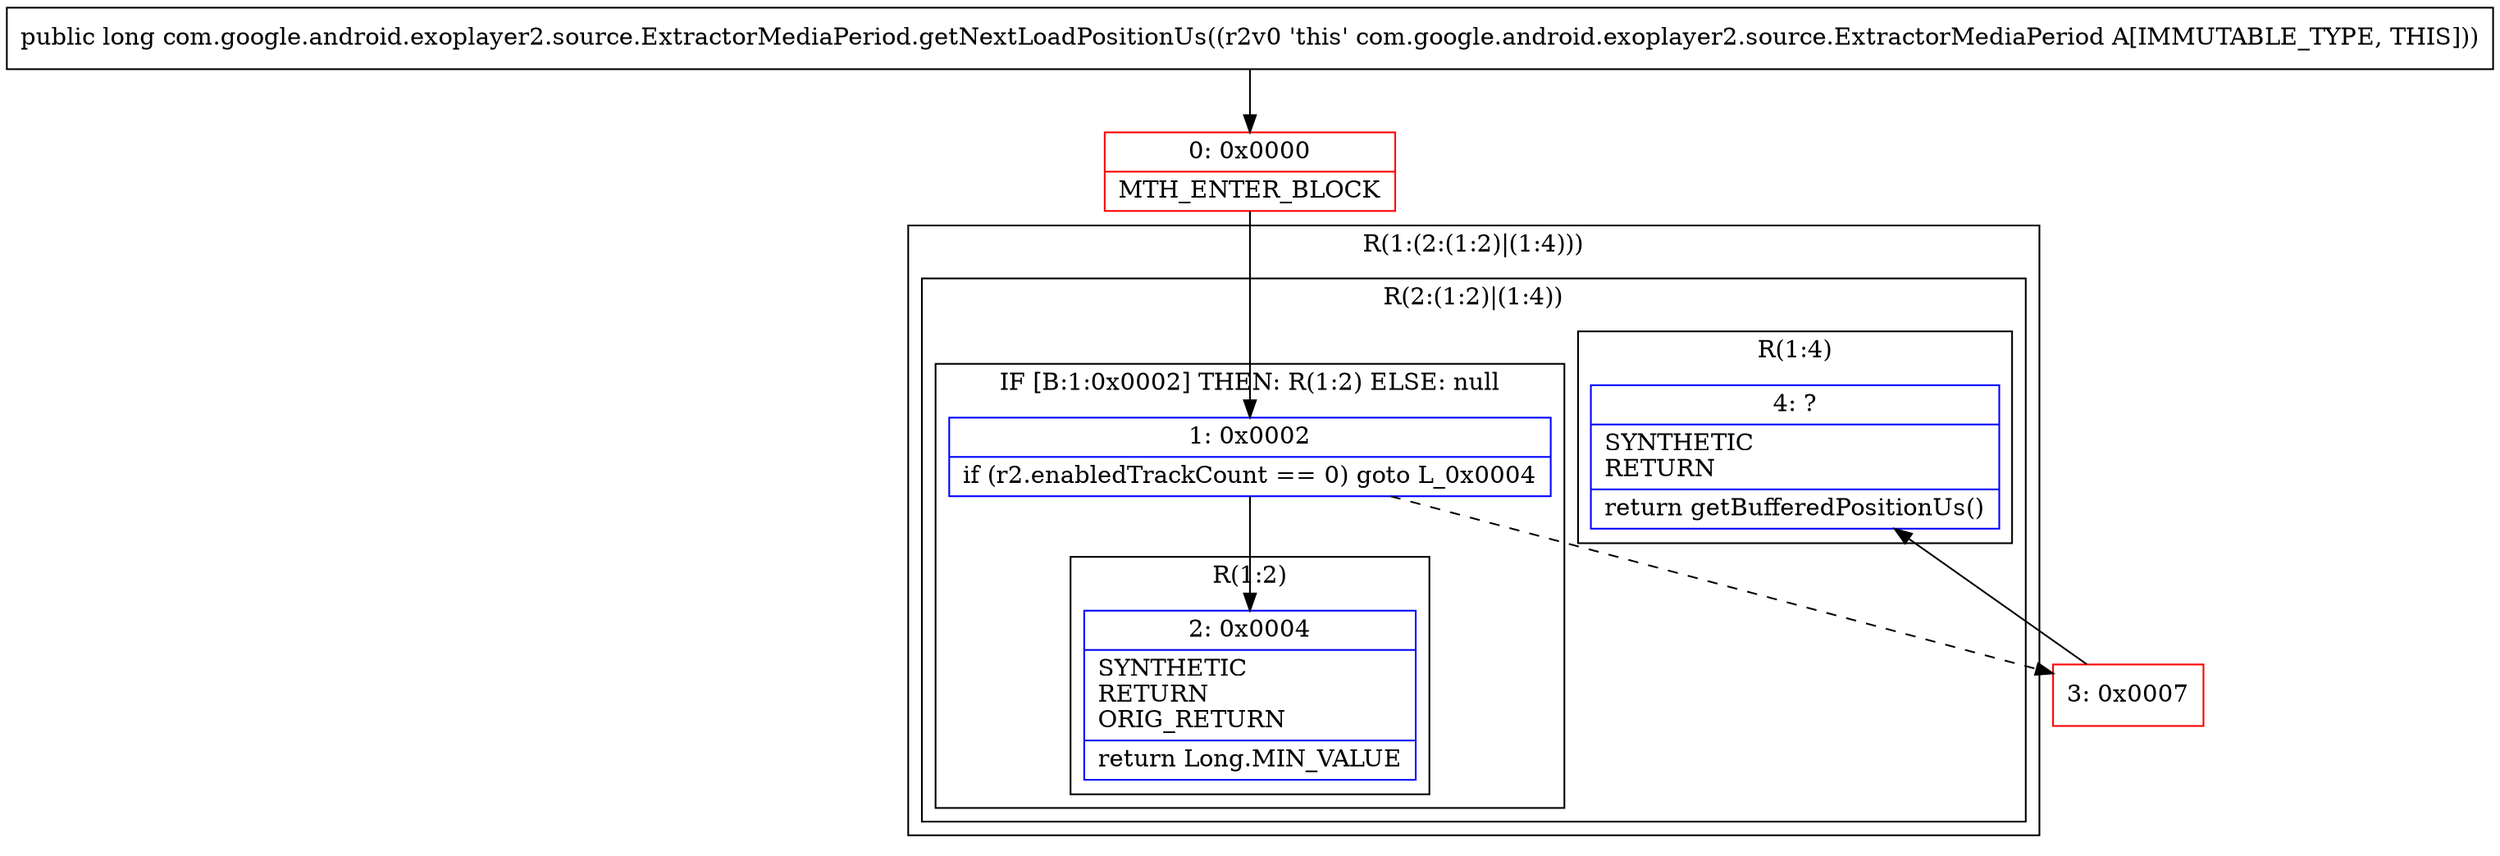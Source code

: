 digraph "CFG forcom.google.android.exoplayer2.source.ExtractorMediaPeriod.getNextLoadPositionUs()J" {
subgraph cluster_Region_1198831292 {
label = "R(1:(2:(1:2)|(1:4)))";
node [shape=record,color=blue];
subgraph cluster_Region_1043415033 {
label = "R(2:(1:2)|(1:4))";
node [shape=record,color=blue];
subgraph cluster_IfRegion_206957293 {
label = "IF [B:1:0x0002] THEN: R(1:2) ELSE: null";
node [shape=record,color=blue];
Node_1 [shape=record,label="{1\:\ 0x0002|if (r2.enabledTrackCount == 0) goto L_0x0004\l}"];
subgraph cluster_Region_1431519935 {
label = "R(1:2)";
node [shape=record,color=blue];
Node_2 [shape=record,label="{2\:\ 0x0004|SYNTHETIC\lRETURN\lORIG_RETURN\l|return Long.MIN_VALUE\l}"];
}
}
subgraph cluster_Region_938528767 {
label = "R(1:4)";
node [shape=record,color=blue];
Node_4 [shape=record,label="{4\:\ ?|SYNTHETIC\lRETURN\l|return getBufferedPositionUs()\l}"];
}
}
}
Node_0 [shape=record,color=red,label="{0\:\ 0x0000|MTH_ENTER_BLOCK\l}"];
Node_3 [shape=record,color=red,label="{3\:\ 0x0007}"];
MethodNode[shape=record,label="{public long com.google.android.exoplayer2.source.ExtractorMediaPeriod.getNextLoadPositionUs((r2v0 'this' com.google.android.exoplayer2.source.ExtractorMediaPeriod A[IMMUTABLE_TYPE, THIS])) }"];
MethodNode -> Node_0;
Node_1 -> Node_2;
Node_1 -> Node_3[style=dashed];
Node_0 -> Node_1;
Node_3 -> Node_4;
}

